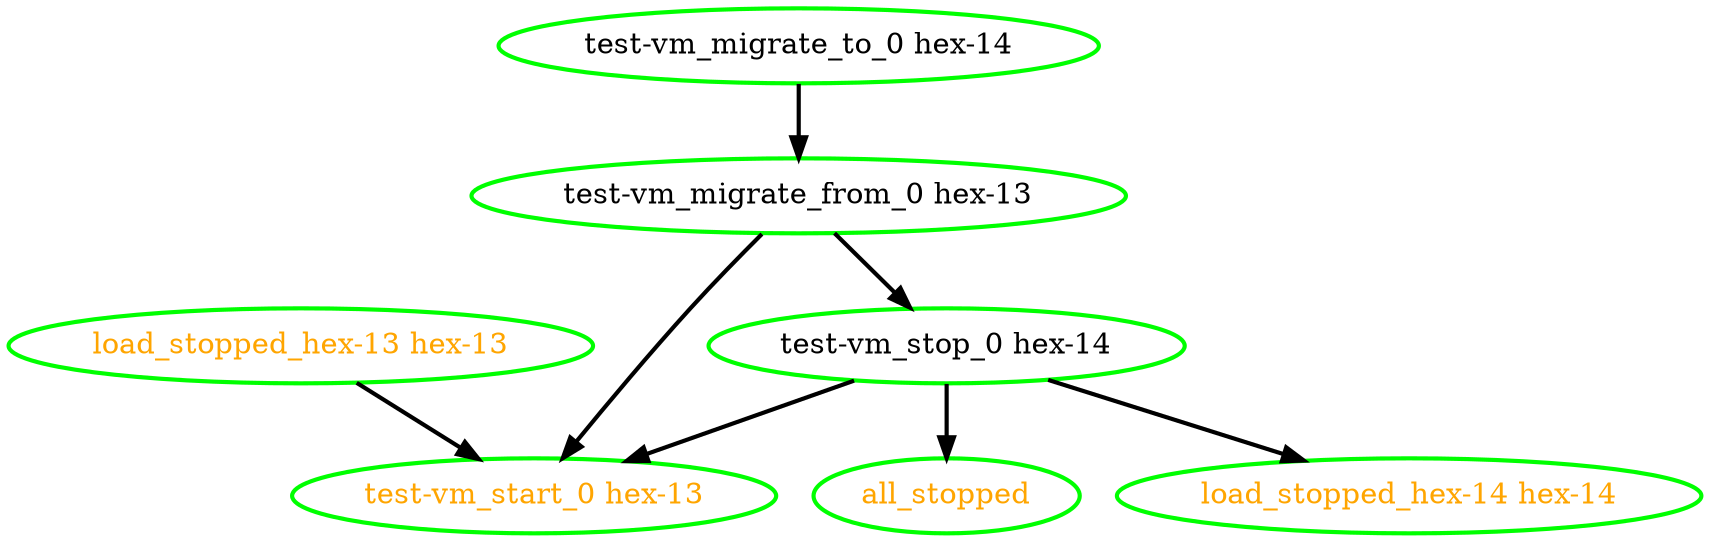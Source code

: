 digraph "g" {
"all_stopped" [ style=bold color="green" fontcolor="orange" ]
"load_stopped_hex-13 hex-13" -> "test-vm_start_0 hex-13" [ style = bold]
"load_stopped_hex-13 hex-13" [ style=bold color="green" fontcolor="orange" ]
"load_stopped_hex-14 hex-14" [ style=bold color="green" fontcolor="orange" ]
"test-vm_migrate_from_0 hex-13" -> "test-vm_start_0 hex-13" [ style = bold]
"test-vm_migrate_from_0 hex-13" -> "test-vm_stop_0 hex-14" [ style = bold]
"test-vm_migrate_from_0 hex-13" [ style=bold color="green" fontcolor="black" ]
"test-vm_migrate_to_0 hex-14" -> "test-vm_migrate_from_0 hex-13" [ style = bold]
"test-vm_migrate_to_0 hex-14" [ style=bold color="green" fontcolor="black" ]
"test-vm_start_0 hex-13" [ style=bold color="green" fontcolor="orange" ]
"test-vm_stop_0 hex-14" -> "all_stopped" [ style = bold]
"test-vm_stop_0 hex-14" -> "load_stopped_hex-14 hex-14" [ style = bold]
"test-vm_stop_0 hex-14" -> "test-vm_start_0 hex-13" [ style = bold]
"test-vm_stop_0 hex-14" [ style=bold color="green" fontcolor="black" ]
}
